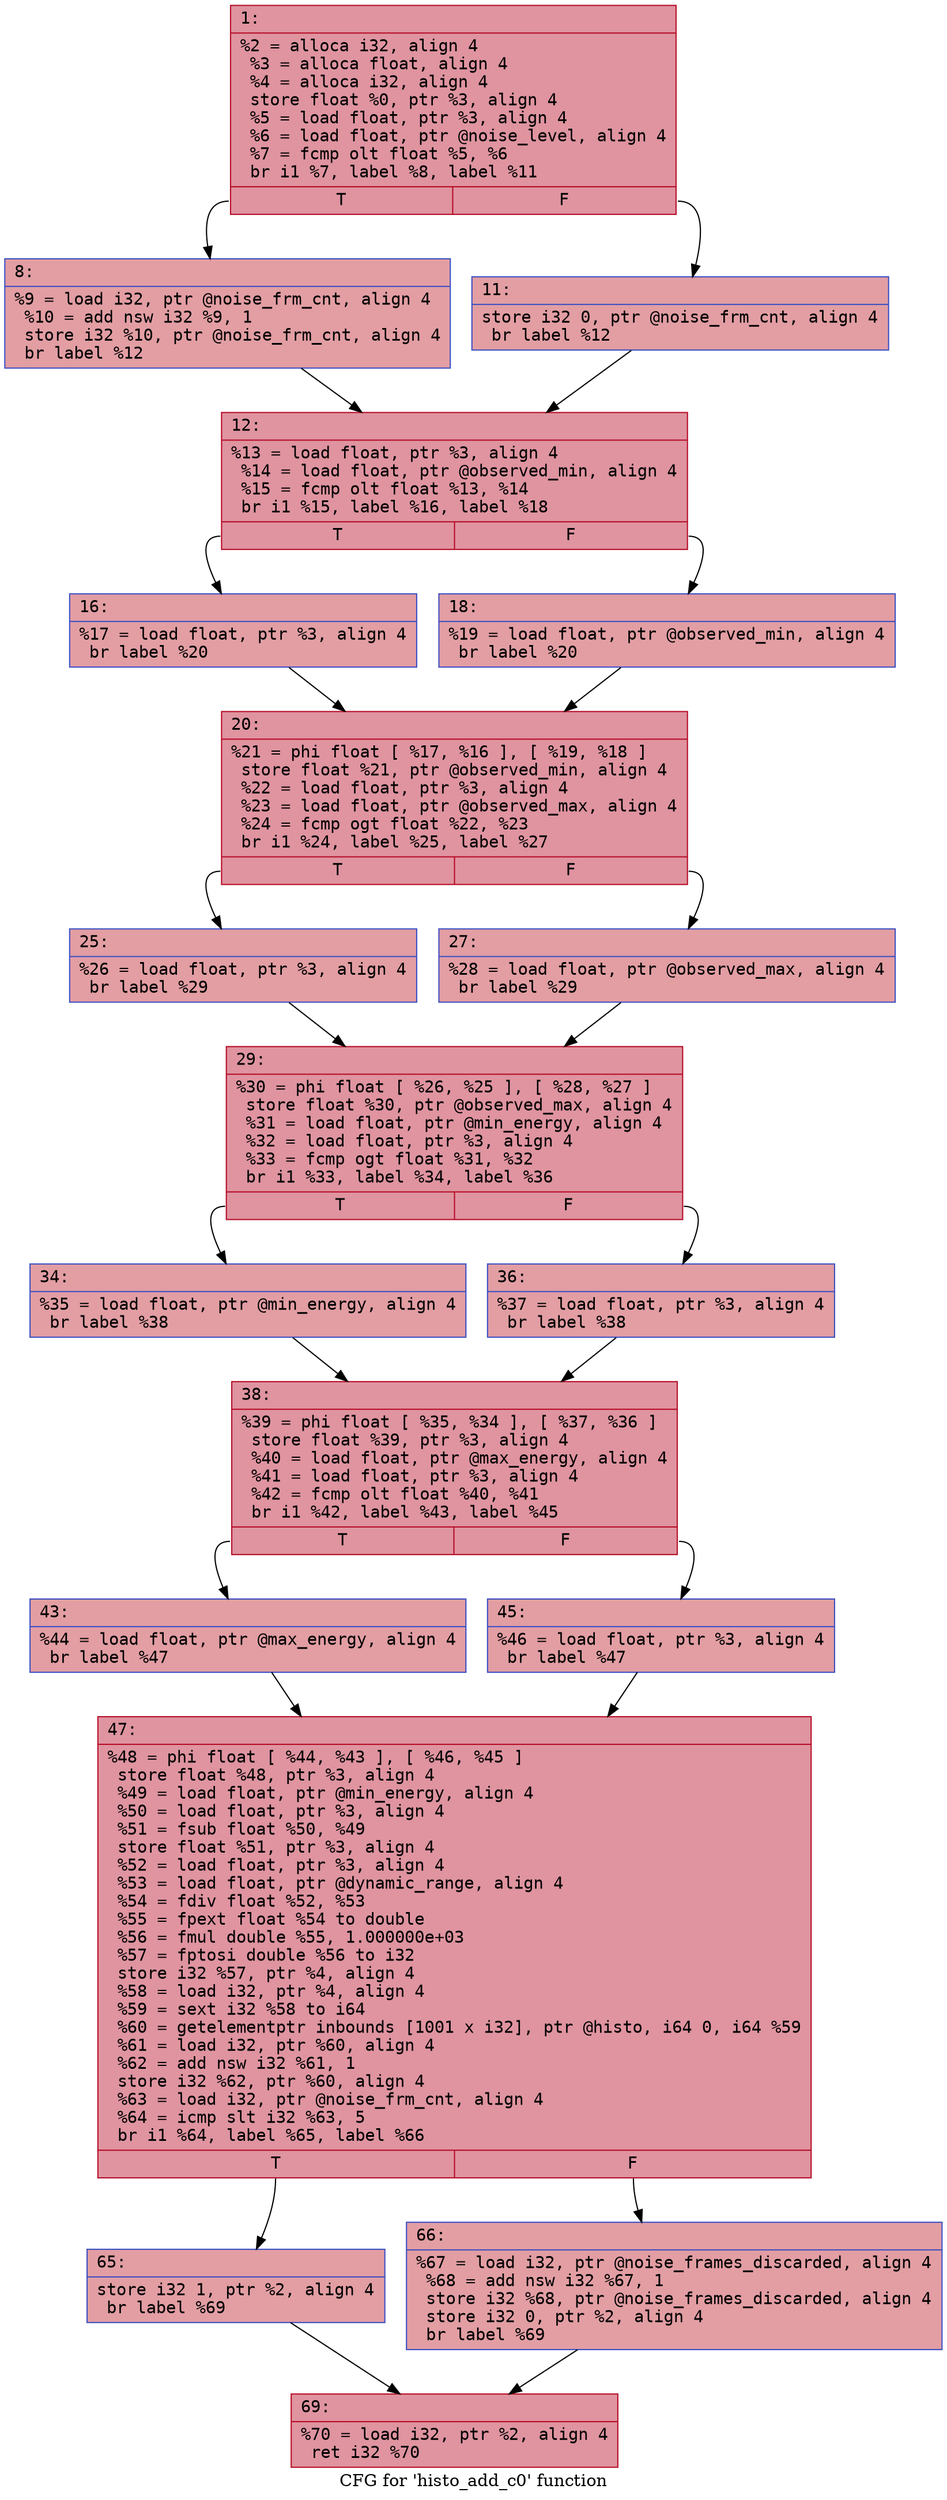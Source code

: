 digraph "CFG for 'histo_add_c0' function" {
	label="CFG for 'histo_add_c0' function";

	Node0x600001bb7cf0 [shape=record,color="#b70d28ff", style=filled, fillcolor="#b70d2870" fontname="Courier",label="{1:\l|  %2 = alloca i32, align 4\l  %3 = alloca float, align 4\l  %4 = alloca i32, align 4\l  store float %0, ptr %3, align 4\l  %5 = load float, ptr %3, align 4\l  %6 = load float, ptr @noise_level, align 4\l  %7 = fcmp olt float %5, %6\l  br i1 %7, label %8, label %11\l|{<s0>T|<s1>F}}"];
	Node0x600001bb7cf0:s0 -> Node0x600001bb7d40[tooltip="1 -> 8\nProbability 50.00%" ];
	Node0x600001bb7cf0:s1 -> Node0x600001bb7d90[tooltip="1 -> 11\nProbability 50.00%" ];
	Node0x600001bb7d40 [shape=record,color="#3d50c3ff", style=filled, fillcolor="#be242e70" fontname="Courier",label="{8:\l|  %9 = load i32, ptr @noise_frm_cnt, align 4\l  %10 = add nsw i32 %9, 1\l  store i32 %10, ptr @noise_frm_cnt, align 4\l  br label %12\l}"];
	Node0x600001bb7d40 -> Node0x600001bb7de0[tooltip="8 -> 12\nProbability 100.00%" ];
	Node0x600001bb7d90 [shape=record,color="#3d50c3ff", style=filled, fillcolor="#be242e70" fontname="Courier",label="{11:\l|  store i32 0, ptr @noise_frm_cnt, align 4\l  br label %12\l}"];
	Node0x600001bb7d90 -> Node0x600001bb7de0[tooltip="11 -> 12\nProbability 100.00%" ];
	Node0x600001bb7de0 [shape=record,color="#b70d28ff", style=filled, fillcolor="#b70d2870" fontname="Courier",label="{12:\l|  %13 = load float, ptr %3, align 4\l  %14 = load float, ptr @observed_min, align 4\l  %15 = fcmp olt float %13, %14\l  br i1 %15, label %16, label %18\l|{<s0>T|<s1>F}}"];
	Node0x600001bb7de0:s0 -> Node0x600001bb7e30[tooltip="12 -> 16\nProbability 50.00%" ];
	Node0x600001bb7de0:s1 -> Node0x600001bb7e80[tooltip="12 -> 18\nProbability 50.00%" ];
	Node0x600001bb7e30 [shape=record,color="#3d50c3ff", style=filled, fillcolor="#be242e70" fontname="Courier",label="{16:\l|  %17 = load float, ptr %3, align 4\l  br label %20\l}"];
	Node0x600001bb7e30 -> Node0x600001bb7ed0[tooltip="16 -> 20\nProbability 100.00%" ];
	Node0x600001bb7e80 [shape=record,color="#3d50c3ff", style=filled, fillcolor="#be242e70" fontname="Courier",label="{18:\l|  %19 = load float, ptr @observed_min, align 4\l  br label %20\l}"];
	Node0x600001bb7e80 -> Node0x600001bb7ed0[tooltip="18 -> 20\nProbability 100.00%" ];
	Node0x600001bb7ed0 [shape=record,color="#b70d28ff", style=filled, fillcolor="#b70d2870" fontname="Courier",label="{20:\l|  %21 = phi float [ %17, %16 ], [ %19, %18 ]\l  store float %21, ptr @observed_min, align 4\l  %22 = load float, ptr %3, align 4\l  %23 = load float, ptr @observed_max, align 4\l  %24 = fcmp ogt float %22, %23\l  br i1 %24, label %25, label %27\l|{<s0>T|<s1>F}}"];
	Node0x600001bb7ed0:s0 -> Node0x600001bb7f20[tooltip="20 -> 25\nProbability 50.00%" ];
	Node0x600001bb7ed0:s1 -> Node0x600001bb7f70[tooltip="20 -> 27\nProbability 50.00%" ];
	Node0x600001bb7f20 [shape=record,color="#3d50c3ff", style=filled, fillcolor="#be242e70" fontname="Courier",label="{25:\l|  %26 = load float, ptr %3, align 4\l  br label %29\l}"];
	Node0x600001bb7f20 -> Node0x600001ba8000[tooltip="25 -> 29\nProbability 100.00%" ];
	Node0x600001bb7f70 [shape=record,color="#3d50c3ff", style=filled, fillcolor="#be242e70" fontname="Courier",label="{27:\l|  %28 = load float, ptr @observed_max, align 4\l  br label %29\l}"];
	Node0x600001bb7f70 -> Node0x600001ba8000[tooltip="27 -> 29\nProbability 100.00%" ];
	Node0x600001ba8000 [shape=record,color="#b70d28ff", style=filled, fillcolor="#b70d2870" fontname="Courier",label="{29:\l|  %30 = phi float [ %26, %25 ], [ %28, %27 ]\l  store float %30, ptr @observed_max, align 4\l  %31 = load float, ptr @min_energy, align 4\l  %32 = load float, ptr %3, align 4\l  %33 = fcmp ogt float %31, %32\l  br i1 %33, label %34, label %36\l|{<s0>T|<s1>F}}"];
	Node0x600001ba8000:s0 -> Node0x600001ba8050[tooltip="29 -> 34\nProbability 50.00%" ];
	Node0x600001ba8000:s1 -> Node0x600001ba80a0[tooltip="29 -> 36\nProbability 50.00%" ];
	Node0x600001ba8050 [shape=record,color="#3d50c3ff", style=filled, fillcolor="#be242e70" fontname="Courier",label="{34:\l|  %35 = load float, ptr @min_energy, align 4\l  br label %38\l}"];
	Node0x600001ba8050 -> Node0x600001ba80f0[tooltip="34 -> 38\nProbability 100.00%" ];
	Node0x600001ba80a0 [shape=record,color="#3d50c3ff", style=filled, fillcolor="#be242e70" fontname="Courier",label="{36:\l|  %37 = load float, ptr %3, align 4\l  br label %38\l}"];
	Node0x600001ba80a0 -> Node0x600001ba80f0[tooltip="36 -> 38\nProbability 100.00%" ];
	Node0x600001ba80f0 [shape=record,color="#b70d28ff", style=filled, fillcolor="#b70d2870" fontname="Courier",label="{38:\l|  %39 = phi float [ %35, %34 ], [ %37, %36 ]\l  store float %39, ptr %3, align 4\l  %40 = load float, ptr @max_energy, align 4\l  %41 = load float, ptr %3, align 4\l  %42 = fcmp olt float %40, %41\l  br i1 %42, label %43, label %45\l|{<s0>T|<s1>F}}"];
	Node0x600001ba80f0:s0 -> Node0x600001ba8140[tooltip="38 -> 43\nProbability 50.00%" ];
	Node0x600001ba80f0:s1 -> Node0x600001ba8190[tooltip="38 -> 45\nProbability 50.00%" ];
	Node0x600001ba8140 [shape=record,color="#3d50c3ff", style=filled, fillcolor="#be242e70" fontname="Courier",label="{43:\l|  %44 = load float, ptr @max_energy, align 4\l  br label %47\l}"];
	Node0x600001ba8140 -> Node0x600001ba81e0[tooltip="43 -> 47\nProbability 100.00%" ];
	Node0x600001ba8190 [shape=record,color="#3d50c3ff", style=filled, fillcolor="#be242e70" fontname="Courier",label="{45:\l|  %46 = load float, ptr %3, align 4\l  br label %47\l}"];
	Node0x600001ba8190 -> Node0x600001ba81e0[tooltip="45 -> 47\nProbability 100.00%" ];
	Node0x600001ba81e0 [shape=record,color="#b70d28ff", style=filled, fillcolor="#b70d2870" fontname="Courier",label="{47:\l|  %48 = phi float [ %44, %43 ], [ %46, %45 ]\l  store float %48, ptr %3, align 4\l  %49 = load float, ptr @min_energy, align 4\l  %50 = load float, ptr %3, align 4\l  %51 = fsub float %50, %49\l  store float %51, ptr %3, align 4\l  %52 = load float, ptr %3, align 4\l  %53 = load float, ptr @dynamic_range, align 4\l  %54 = fdiv float %52, %53\l  %55 = fpext float %54 to double\l  %56 = fmul double %55, 1.000000e+03\l  %57 = fptosi double %56 to i32\l  store i32 %57, ptr %4, align 4\l  %58 = load i32, ptr %4, align 4\l  %59 = sext i32 %58 to i64\l  %60 = getelementptr inbounds [1001 x i32], ptr @histo, i64 0, i64 %59\l  %61 = load i32, ptr %60, align 4\l  %62 = add nsw i32 %61, 1\l  store i32 %62, ptr %60, align 4\l  %63 = load i32, ptr @noise_frm_cnt, align 4\l  %64 = icmp slt i32 %63, 5\l  br i1 %64, label %65, label %66\l|{<s0>T|<s1>F}}"];
	Node0x600001ba81e0:s0 -> Node0x600001ba8230[tooltip="47 -> 65\nProbability 50.00%" ];
	Node0x600001ba81e0:s1 -> Node0x600001ba8280[tooltip="47 -> 66\nProbability 50.00%" ];
	Node0x600001ba8230 [shape=record,color="#3d50c3ff", style=filled, fillcolor="#be242e70" fontname="Courier",label="{65:\l|  store i32 1, ptr %2, align 4\l  br label %69\l}"];
	Node0x600001ba8230 -> Node0x600001ba82d0[tooltip="65 -> 69\nProbability 100.00%" ];
	Node0x600001ba8280 [shape=record,color="#3d50c3ff", style=filled, fillcolor="#be242e70" fontname="Courier",label="{66:\l|  %67 = load i32, ptr @noise_frames_discarded, align 4\l  %68 = add nsw i32 %67, 1\l  store i32 %68, ptr @noise_frames_discarded, align 4\l  store i32 0, ptr %2, align 4\l  br label %69\l}"];
	Node0x600001ba8280 -> Node0x600001ba82d0[tooltip="66 -> 69\nProbability 100.00%" ];
	Node0x600001ba82d0 [shape=record,color="#b70d28ff", style=filled, fillcolor="#b70d2870" fontname="Courier",label="{69:\l|  %70 = load i32, ptr %2, align 4\l  ret i32 %70\l}"];
}
